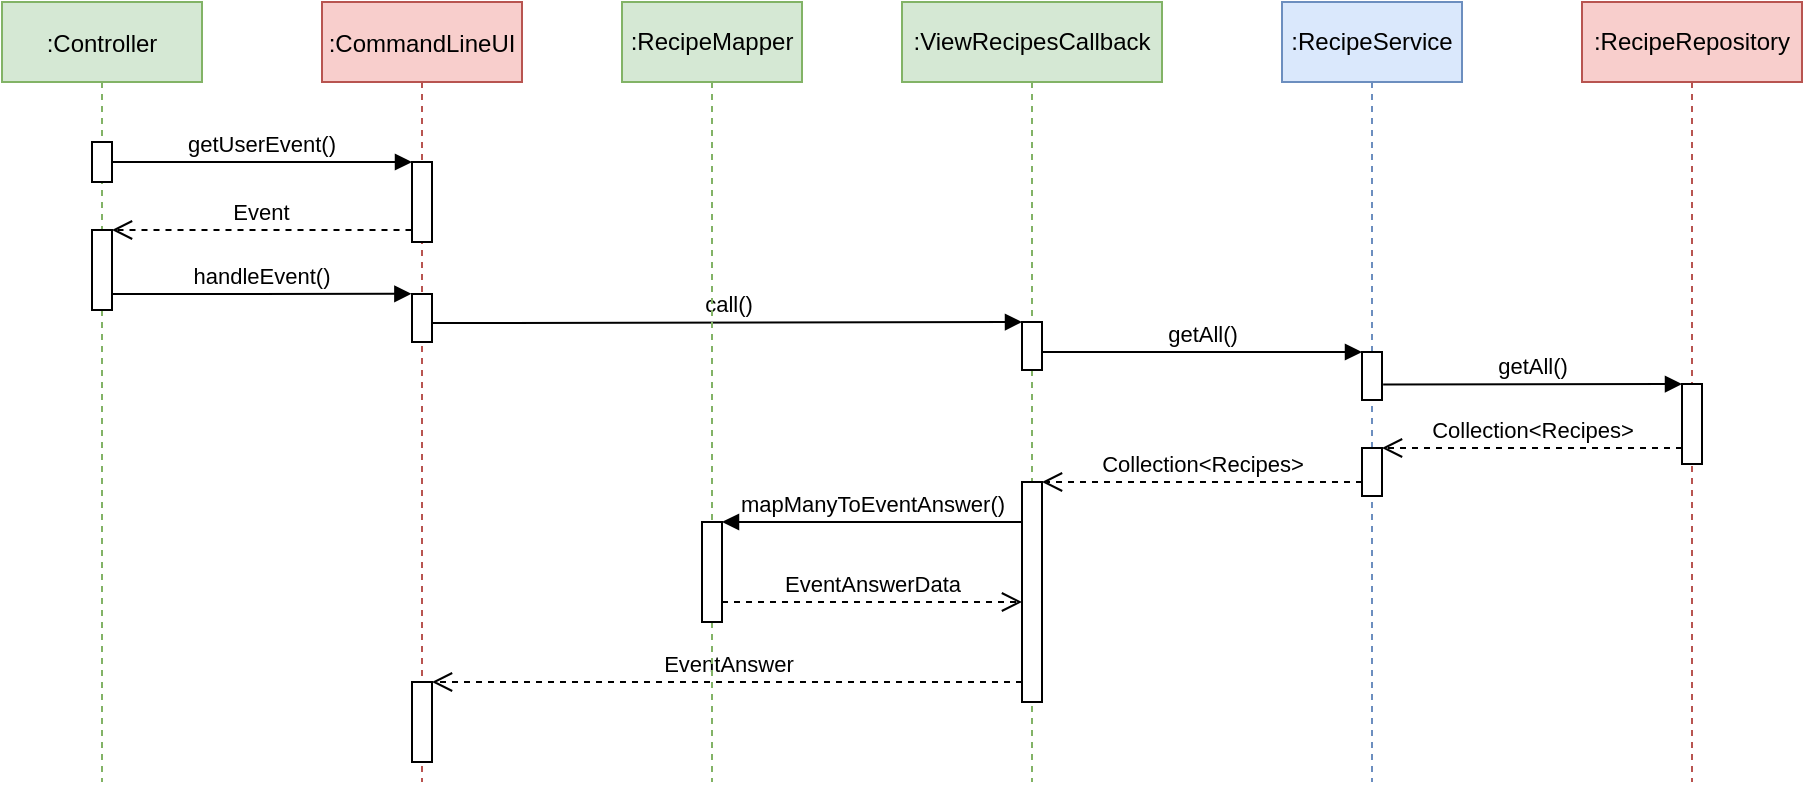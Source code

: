 <mxfile version="16.5.1" type="device"><diagram id="kgpKYQtTHZ0yAKxKKP6v" name="Page-1"><mxGraphModel dx="1185" dy="721" grid="1" gridSize="10" guides="1" tooltips="1" connect="1" arrows="1" fold="1" page="1" pageScale="1" pageWidth="850" pageHeight="1100" math="0" shadow="0"><root><mxCell id="0"/><mxCell id="1" parent="0"/><mxCell id="3nuBFxr9cyL0pnOWT2aG-1" value=":Controller" style="shape=umlLifeline;perimeter=lifelinePerimeter;container=1;collapsible=0;recursiveResize=0;rounded=0;shadow=0;strokeWidth=1;fillColor=#d5e8d4;strokeColor=#82b366;" parent="1" vertex="1"><mxGeometry x="10" y="40" width="100" height="390" as="geometry"/></mxCell><mxCell id="3nuBFxr9cyL0pnOWT2aG-2" value="" style="points=[];perimeter=orthogonalPerimeter;rounded=0;shadow=0;strokeWidth=1;" parent="3nuBFxr9cyL0pnOWT2aG-1" vertex="1"><mxGeometry x="45" y="70" width="10" height="20" as="geometry"/></mxCell><mxCell id="M5Et3ofA82Xr93kI_haZ-9" value="" style="points=[];perimeter=orthogonalPerimeter;rounded=0;shadow=0;strokeWidth=1;" vertex="1" parent="3nuBFxr9cyL0pnOWT2aG-1"><mxGeometry x="45" y="114" width="10" height="40" as="geometry"/></mxCell><mxCell id="3nuBFxr9cyL0pnOWT2aG-5" value=":CommandLineUI" style="shape=umlLifeline;perimeter=lifelinePerimeter;container=1;collapsible=0;recursiveResize=0;rounded=0;shadow=0;strokeWidth=1;fillColor=#f8cecc;strokeColor=#b85450;" parent="1" vertex="1"><mxGeometry x="170" y="40" width="100" height="390" as="geometry"/></mxCell><mxCell id="3nuBFxr9cyL0pnOWT2aG-6" value="" style="points=[];perimeter=orthogonalPerimeter;rounded=0;shadow=0;strokeWidth=1;" parent="3nuBFxr9cyL0pnOWT2aG-5" vertex="1"><mxGeometry x="45" y="80" width="10" height="40" as="geometry"/></mxCell><mxCell id="M5Et3ofA82Xr93kI_haZ-3" value="" style="points=[];perimeter=orthogonalPerimeter;rounded=0;shadow=0;strokeWidth=1;" vertex="1" parent="3nuBFxr9cyL0pnOWT2aG-5"><mxGeometry x="45" y="146" width="10" height="24" as="geometry"/></mxCell><mxCell id="M5Et3ofA82Xr93kI_haZ-30" value="" style="html=1;points=[];perimeter=orthogonalPerimeter;" vertex="1" parent="3nuBFxr9cyL0pnOWT2aG-5"><mxGeometry x="45" y="340" width="10" height="40" as="geometry"/></mxCell><mxCell id="3nuBFxr9cyL0pnOWT2aG-7" value="Event" style="verticalAlign=bottom;endArrow=open;dashed=1;endSize=8;shadow=0;strokeWidth=1;exitX=-0.025;exitY=0.849;exitDx=0;exitDy=0;exitPerimeter=0;" parent="1" source="3nuBFxr9cyL0pnOWT2aG-6" edge="1"><mxGeometry relative="1" as="geometry"><mxPoint x="65" y="154.0" as="targetPoint"/><mxPoint x="210" y="154" as="sourcePoint"/></mxGeometry></mxCell><mxCell id="3nuBFxr9cyL0pnOWT2aG-8" value="getUserEvent()" style="verticalAlign=bottom;endArrow=block;entryX=0;entryY=0;shadow=0;strokeWidth=1;" parent="1" source="3nuBFxr9cyL0pnOWT2aG-2" target="3nuBFxr9cyL0pnOWT2aG-6" edge="1"><mxGeometry relative="1" as="geometry"><mxPoint x="165" y="120" as="sourcePoint"/></mxGeometry></mxCell><mxCell id="M5Et3ofA82Xr93kI_haZ-4" value="handleEvent()" style="verticalAlign=bottom;endArrow=block;shadow=0;strokeWidth=1;entryX=-0.031;entryY=-0.005;entryDx=0;entryDy=0;entryPerimeter=0;" edge="1" parent="1" target="M5Et3ofA82Xr93kI_haZ-3"><mxGeometry relative="1" as="geometry"><mxPoint x="65" y="186" as="sourcePoint"/><mxPoint x="210" y="186" as="targetPoint"/></mxGeometry></mxCell><mxCell id="M5Et3ofA82Xr93kI_haZ-5" value=":ViewRecipesCallback" style="shape=umlLifeline;perimeter=lifelinePerimeter;whiteSpace=wrap;html=1;container=1;collapsible=0;recursiveResize=0;outlineConnect=0;fillColor=#d5e8d4;strokeColor=#82b366;" vertex="1" parent="1"><mxGeometry x="460" y="40" width="130" height="390" as="geometry"/></mxCell><mxCell id="M5Et3ofA82Xr93kI_haZ-6" value="" style="html=1;points=[];perimeter=orthogonalPerimeter;" vertex="1" parent="M5Et3ofA82Xr93kI_haZ-5"><mxGeometry x="60" y="160" width="10" height="24" as="geometry"/></mxCell><mxCell id="M5Et3ofA82Xr93kI_haZ-20" value="" style="html=1;points=[];perimeter=orthogonalPerimeter;" vertex="1" parent="M5Et3ofA82Xr93kI_haZ-5"><mxGeometry x="60" y="240" width="10" height="110" as="geometry"/></mxCell><mxCell id="M5Et3ofA82Xr93kI_haZ-29" value="EventAnswer" style="html=1;verticalAlign=bottom;endArrow=open;dashed=1;endSize=8;rounded=0;" edge="1" parent="M5Et3ofA82Xr93kI_haZ-5" target="M5Et3ofA82Xr93kI_haZ-30"><mxGeometry relative="1" as="geometry"><mxPoint x="60" y="340" as="sourcePoint"/><mxPoint x="-230" y="340" as="targetPoint"/></mxGeometry></mxCell><mxCell id="M5Et3ofA82Xr93kI_haZ-7" value="call()" style="html=1;verticalAlign=bottom;endArrow=block;entryX=0;entryY=0;rounded=0;exitX=1.006;exitY=0.606;exitDx=0;exitDy=0;exitPerimeter=0;" edge="1" target="M5Et3ofA82Xr93kI_haZ-6" parent="1" source="M5Et3ofA82Xr93kI_haZ-3"><mxGeometry relative="1" as="geometry"><mxPoint x="280" y="200" as="sourcePoint"/></mxGeometry></mxCell><mxCell id="M5Et3ofA82Xr93kI_haZ-11" value=":RecipeService" style="shape=umlLifeline;perimeter=lifelinePerimeter;whiteSpace=wrap;html=1;container=1;collapsible=0;recursiveResize=0;outlineConnect=0;fillColor=#dae8fc;strokeColor=#6c8ebf;" vertex="1" parent="1"><mxGeometry x="650" y="40" width="90" height="390" as="geometry"/></mxCell><mxCell id="M5Et3ofA82Xr93kI_haZ-12" value="" style="html=1;points=[];perimeter=orthogonalPerimeter;" vertex="1" parent="M5Et3ofA82Xr93kI_haZ-11"><mxGeometry x="40" y="175" width="10" height="24" as="geometry"/></mxCell><mxCell id="M5Et3ofA82Xr93kI_haZ-19" value="" style="html=1;points=[];perimeter=orthogonalPerimeter;" vertex="1" parent="M5Et3ofA82Xr93kI_haZ-11"><mxGeometry x="40" y="223" width="10" height="24" as="geometry"/></mxCell><mxCell id="M5Et3ofA82Xr93kI_haZ-21" value="Collection&amp;lt;Recipes&amp;gt;" style="html=1;verticalAlign=bottom;endArrow=open;dashed=1;endSize=8;rounded=0;" edge="1" parent="M5Et3ofA82Xr93kI_haZ-11"><mxGeometry relative="1" as="geometry"><mxPoint x="40" y="240" as="sourcePoint"/><mxPoint x="-120" y="240" as="targetPoint"/></mxGeometry></mxCell><mxCell id="M5Et3ofA82Xr93kI_haZ-13" value="getAll()" style="html=1;verticalAlign=bottom;endArrow=block;entryX=0;entryY=0;rounded=0;" edge="1" target="M5Et3ofA82Xr93kI_haZ-12" parent="1"><mxGeometry relative="1" as="geometry"><mxPoint x="530" y="215" as="sourcePoint"/></mxGeometry></mxCell><mxCell id="M5Et3ofA82Xr93kI_haZ-15" value=":RecipeRepository" style="shape=umlLifeline;perimeter=lifelinePerimeter;whiteSpace=wrap;html=1;container=1;collapsible=0;recursiveResize=0;outlineConnect=0;fillColor=#f8cecc;strokeColor=#b85450;" vertex="1" parent="1"><mxGeometry x="800" y="40" width="110" height="390" as="geometry"/></mxCell><mxCell id="M5Et3ofA82Xr93kI_haZ-16" value="" style="html=1;points=[];perimeter=orthogonalPerimeter;" vertex="1" parent="M5Et3ofA82Xr93kI_haZ-15"><mxGeometry x="50" y="191" width="10" height="40" as="geometry"/></mxCell><mxCell id="M5Et3ofA82Xr93kI_haZ-18" value="Collection&amp;lt;Recipes&amp;gt;" style="html=1;verticalAlign=bottom;endArrow=open;dashed=1;endSize=8;exitX=0;exitY=0.95;rounded=0;" edge="1" parent="M5Et3ofA82Xr93kI_haZ-15" target="M5Et3ofA82Xr93kI_haZ-19"><mxGeometry relative="1" as="geometry"><mxPoint x="-20" y="223" as="targetPoint"/><mxPoint x="50" y="223" as="sourcePoint"/></mxGeometry></mxCell><mxCell id="M5Et3ofA82Xr93kI_haZ-17" value="getAll()" style="html=1;verticalAlign=bottom;endArrow=block;entryX=0;entryY=0;rounded=0;exitX=1.057;exitY=0.676;exitDx=0;exitDy=0;exitPerimeter=0;" edge="1" target="M5Et3ofA82Xr93kI_haZ-16" parent="1" source="M5Et3ofA82Xr93kI_haZ-12"><mxGeometry relative="1" as="geometry"><mxPoint x="780" y="240" as="sourcePoint"/></mxGeometry></mxCell><mxCell id="M5Et3ofA82Xr93kI_haZ-22" value=":RecipeMapper" style="shape=umlLifeline;perimeter=lifelinePerimeter;whiteSpace=wrap;html=1;container=1;collapsible=0;recursiveResize=0;outlineConnect=0;fillColor=#d5e8d4;strokeColor=#82b366;" vertex="1" parent="1"><mxGeometry x="320" y="40" width="90" height="390" as="geometry"/></mxCell><mxCell id="M5Et3ofA82Xr93kI_haZ-24" value="" style="html=1;points=[];perimeter=orthogonalPerimeter;" vertex="1" parent="M5Et3ofA82Xr93kI_haZ-22"><mxGeometry x="40" y="260" width="10" height="50" as="geometry"/></mxCell><mxCell id="M5Et3ofA82Xr93kI_haZ-25" value="mapManyToEventAnswer()" style="html=1;verticalAlign=bottom;endArrow=block;entryX=1;entryY=0;rounded=0;" edge="1" target="M5Et3ofA82Xr93kI_haZ-24" parent="1"><mxGeometry relative="1" as="geometry"><mxPoint x="520" y="300" as="sourcePoint"/></mxGeometry></mxCell><mxCell id="M5Et3ofA82Xr93kI_haZ-26" value="EventAnswerData" style="html=1;verticalAlign=bottom;endArrow=open;dashed=1;endSize=8;exitX=1;exitY=0.95;rounded=0;" edge="1" parent="1"><mxGeometry relative="1" as="geometry"><mxPoint x="520" y="340" as="targetPoint"/><mxPoint x="370" y="340" as="sourcePoint"/></mxGeometry></mxCell></root></mxGraphModel></diagram></mxfile>